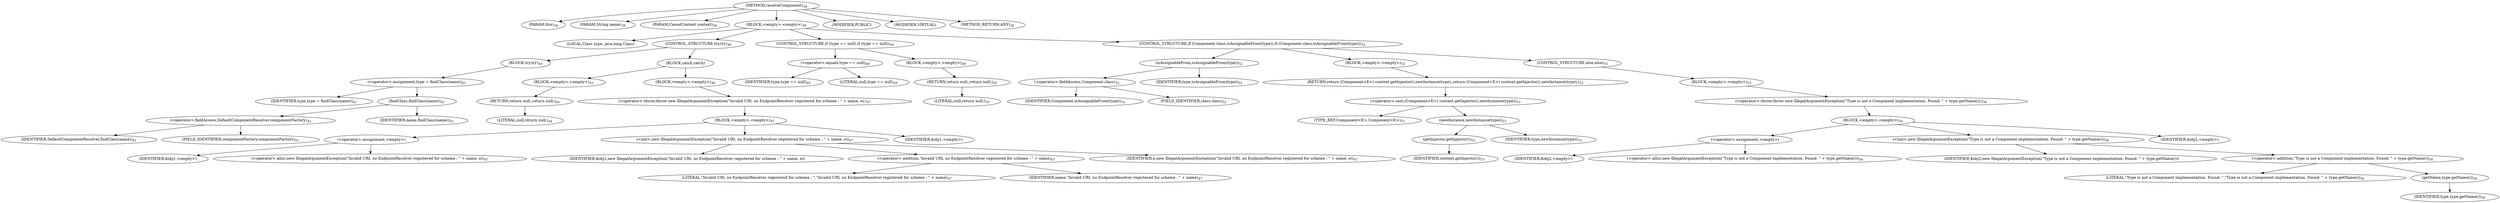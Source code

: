 digraph "resolveComponent" {  
"23" [label = <(METHOD,resolveComponent)<SUB>38</SUB>> ]
"24" [label = <(PARAM,this)<SUB>38</SUB>> ]
"25" [label = <(PARAM,String name)<SUB>38</SUB>> ]
"26" [label = <(PARAM,CamelContext context)<SUB>38</SUB>> ]
"27" [label = <(BLOCK,&lt;empty&gt;,&lt;empty&gt;)<SUB>38</SUB>> ]
"28" [label = <(LOCAL,Class type: java.lang.Class)> ]
"29" [label = <(CONTROL_STRUCTURE,try,try)<SUB>40</SUB>> ]
"30" [label = <(BLOCK,try,try)<SUB>40</SUB>> ]
"31" [label = <(&lt;operator&gt;.assignment,type = findClass(name))<SUB>41</SUB>> ]
"32" [label = <(IDENTIFIER,type,type = findClass(name))<SUB>41</SUB>> ]
"33" [label = <(findClass,findClass(name))<SUB>41</SUB>> ]
"34" [label = <(&lt;operator&gt;.fieldAccess,DefaultComponentResolver.componentFactory)<SUB>41</SUB>> ]
"35" [label = <(IDENTIFIER,DefaultComponentResolver,findClass(name))<SUB>41</SUB>> ]
"36" [label = <(FIELD_IDENTIFIER,componentFactory,componentFactory)<SUB>41</SUB>> ]
"37" [label = <(IDENTIFIER,name,findClass(name))<SUB>41</SUB>> ]
"38" [label = <(BLOCK,catch,catch)> ]
"39" [label = <(BLOCK,&lt;empty&gt;,&lt;empty&gt;)<SUB>43</SUB>> ]
"40" [label = <(RETURN,return null;,return null;)<SUB>44</SUB>> ]
"41" [label = <(LITERAL,null,return null;)<SUB>44</SUB>> ]
"42" [label = <(BLOCK,&lt;empty&gt;,&lt;empty&gt;)<SUB>46</SUB>> ]
"43" [label = <(&lt;operator&gt;.throw,throw new IllegalArgumentException(&quot;Invalid URI, no EndpointResolver registered for scheme : &quot; + name, e);)<SUB>47</SUB>> ]
"44" [label = <(BLOCK,&lt;empty&gt;,&lt;empty&gt;)<SUB>47</SUB>> ]
"45" [label = <(&lt;operator&gt;.assignment,&lt;empty&gt;)> ]
"46" [label = <(IDENTIFIER,$obj1,&lt;empty&gt;)> ]
"47" [label = <(&lt;operator&gt;.alloc,new IllegalArgumentException(&quot;Invalid URI, no EndpointResolver registered for scheme : &quot; + name, e))<SUB>47</SUB>> ]
"48" [label = <(&lt;init&gt;,new IllegalArgumentException(&quot;Invalid URI, no EndpointResolver registered for scheme : &quot; + name, e))<SUB>47</SUB>> ]
"49" [label = <(IDENTIFIER,$obj1,new IllegalArgumentException(&quot;Invalid URI, no EndpointResolver registered for scheme : &quot; + name, e))> ]
"50" [label = <(&lt;operator&gt;.addition,&quot;Invalid URI, no EndpointResolver registered for scheme : &quot; + name)<SUB>47</SUB>> ]
"51" [label = <(LITERAL,&quot;Invalid URI, no EndpointResolver registered for scheme : &quot;,&quot;Invalid URI, no EndpointResolver registered for scheme : &quot; + name)<SUB>47</SUB>> ]
"52" [label = <(IDENTIFIER,name,&quot;Invalid URI, no EndpointResolver registered for scheme : &quot; + name)<SUB>47</SUB>> ]
"53" [label = <(IDENTIFIER,e,new IllegalArgumentException(&quot;Invalid URI, no EndpointResolver registered for scheme : &quot; + name, e))<SUB>47</SUB>> ]
"54" [label = <(IDENTIFIER,$obj1,&lt;empty&gt;)> ]
"55" [label = <(CONTROL_STRUCTURE,if (type == null),if (type == null))<SUB>49</SUB>> ]
"56" [label = <(&lt;operator&gt;.equals,type == null)<SUB>49</SUB>> ]
"57" [label = <(IDENTIFIER,type,type == null)<SUB>49</SUB>> ]
"58" [label = <(LITERAL,null,type == null)<SUB>49</SUB>> ]
"59" [label = <(BLOCK,&lt;empty&gt;,&lt;empty&gt;)<SUB>49</SUB>> ]
"60" [label = <(RETURN,return null;,return null;)<SUB>50</SUB>> ]
"61" [label = <(LITERAL,null,return null;)<SUB>50</SUB>> ]
"62" [label = <(CONTROL_STRUCTURE,if (Component.class.isAssignableFrom(type)),if (Component.class.isAssignableFrom(type)))<SUB>52</SUB>> ]
"63" [label = <(isAssignableFrom,isAssignableFrom(type))<SUB>52</SUB>> ]
"64" [label = <(&lt;operator&gt;.fieldAccess,Component.class)<SUB>52</SUB>> ]
"65" [label = <(IDENTIFIER,Component,isAssignableFrom(type))<SUB>52</SUB>> ]
"66" [label = <(FIELD_IDENTIFIER,class,class)<SUB>52</SUB>> ]
"67" [label = <(IDENTIFIER,type,isAssignableFrom(type))<SUB>52</SUB>> ]
"68" [label = <(BLOCK,&lt;empty&gt;,&lt;empty&gt;)<SUB>52</SUB>> ]
"69" [label = <(RETURN,return (Component&lt;E&gt;) context.getInjector().newInstance(type);,return (Component&lt;E&gt;) context.getInjector().newInstance(type);)<SUB>53</SUB>> ]
"70" [label = <(&lt;operator&gt;.cast,(Component&lt;E&gt;) context.getInjector().newInstance(type))<SUB>53</SUB>> ]
"71" [label = <(TYPE_REF,Component&lt;E&gt;,Component&lt;E&gt;)<SUB>53</SUB>> ]
"72" [label = <(newInstance,newInstance(type))<SUB>53</SUB>> ]
"73" [label = <(getInjector,getInjector())<SUB>53</SUB>> ]
"74" [label = <(IDENTIFIER,context,getInjector())<SUB>53</SUB>> ]
"75" [label = <(IDENTIFIER,type,newInstance(type))<SUB>53</SUB>> ]
"76" [label = <(CONTROL_STRUCTURE,else,else)<SUB>55</SUB>> ]
"77" [label = <(BLOCK,&lt;empty&gt;,&lt;empty&gt;)<SUB>55</SUB>> ]
"78" [label = <(&lt;operator&gt;.throw,throw new IllegalArgumentException(&quot;Type is not a Component implementation. Found: &quot; + type.getName());)<SUB>56</SUB>> ]
"79" [label = <(BLOCK,&lt;empty&gt;,&lt;empty&gt;)<SUB>56</SUB>> ]
"80" [label = <(&lt;operator&gt;.assignment,&lt;empty&gt;)> ]
"81" [label = <(IDENTIFIER,$obj2,&lt;empty&gt;)> ]
"82" [label = <(&lt;operator&gt;.alloc,new IllegalArgumentException(&quot;Type is not a Component implementation. Found: &quot; + type.getName()))<SUB>56</SUB>> ]
"83" [label = <(&lt;init&gt;,new IllegalArgumentException(&quot;Type is not a Component implementation. Found: &quot; + type.getName()))<SUB>56</SUB>> ]
"84" [label = <(IDENTIFIER,$obj2,new IllegalArgumentException(&quot;Type is not a Component implementation. Found: &quot; + type.getName()))> ]
"85" [label = <(&lt;operator&gt;.addition,&quot;Type is not a Component implementation. Found: &quot; + type.getName())<SUB>56</SUB>> ]
"86" [label = <(LITERAL,&quot;Type is not a Component implementation. Found: &quot;,&quot;Type is not a Component implementation. Found: &quot; + type.getName())<SUB>56</SUB>> ]
"87" [label = <(getName,type.getName())<SUB>56</SUB>> ]
"88" [label = <(IDENTIFIER,type,type.getName())<SUB>56</SUB>> ]
"89" [label = <(IDENTIFIER,$obj2,&lt;empty&gt;)> ]
"90" [label = <(MODIFIER,PUBLIC)> ]
"91" [label = <(MODIFIER,VIRTUAL)> ]
"92" [label = <(METHOD_RETURN,ANY)<SUB>38</SUB>> ]
  "23" -> "24" 
  "23" -> "25" 
  "23" -> "26" 
  "23" -> "27" 
  "23" -> "90" 
  "23" -> "91" 
  "23" -> "92" 
  "27" -> "28" 
  "27" -> "29" 
  "27" -> "55" 
  "27" -> "62" 
  "29" -> "30" 
  "29" -> "38" 
  "30" -> "31" 
  "31" -> "32" 
  "31" -> "33" 
  "33" -> "34" 
  "33" -> "37" 
  "34" -> "35" 
  "34" -> "36" 
  "38" -> "39" 
  "38" -> "42" 
  "39" -> "40" 
  "40" -> "41" 
  "42" -> "43" 
  "43" -> "44" 
  "44" -> "45" 
  "44" -> "48" 
  "44" -> "54" 
  "45" -> "46" 
  "45" -> "47" 
  "48" -> "49" 
  "48" -> "50" 
  "48" -> "53" 
  "50" -> "51" 
  "50" -> "52" 
  "55" -> "56" 
  "55" -> "59" 
  "56" -> "57" 
  "56" -> "58" 
  "59" -> "60" 
  "60" -> "61" 
  "62" -> "63" 
  "62" -> "68" 
  "62" -> "76" 
  "63" -> "64" 
  "63" -> "67" 
  "64" -> "65" 
  "64" -> "66" 
  "68" -> "69" 
  "69" -> "70" 
  "70" -> "71" 
  "70" -> "72" 
  "72" -> "73" 
  "72" -> "75" 
  "73" -> "74" 
  "76" -> "77" 
  "77" -> "78" 
  "78" -> "79" 
  "79" -> "80" 
  "79" -> "83" 
  "79" -> "89" 
  "80" -> "81" 
  "80" -> "82" 
  "83" -> "84" 
  "83" -> "85" 
  "85" -> "86" 
  "85" -> "87" 
  "87" -> "88" 
}
